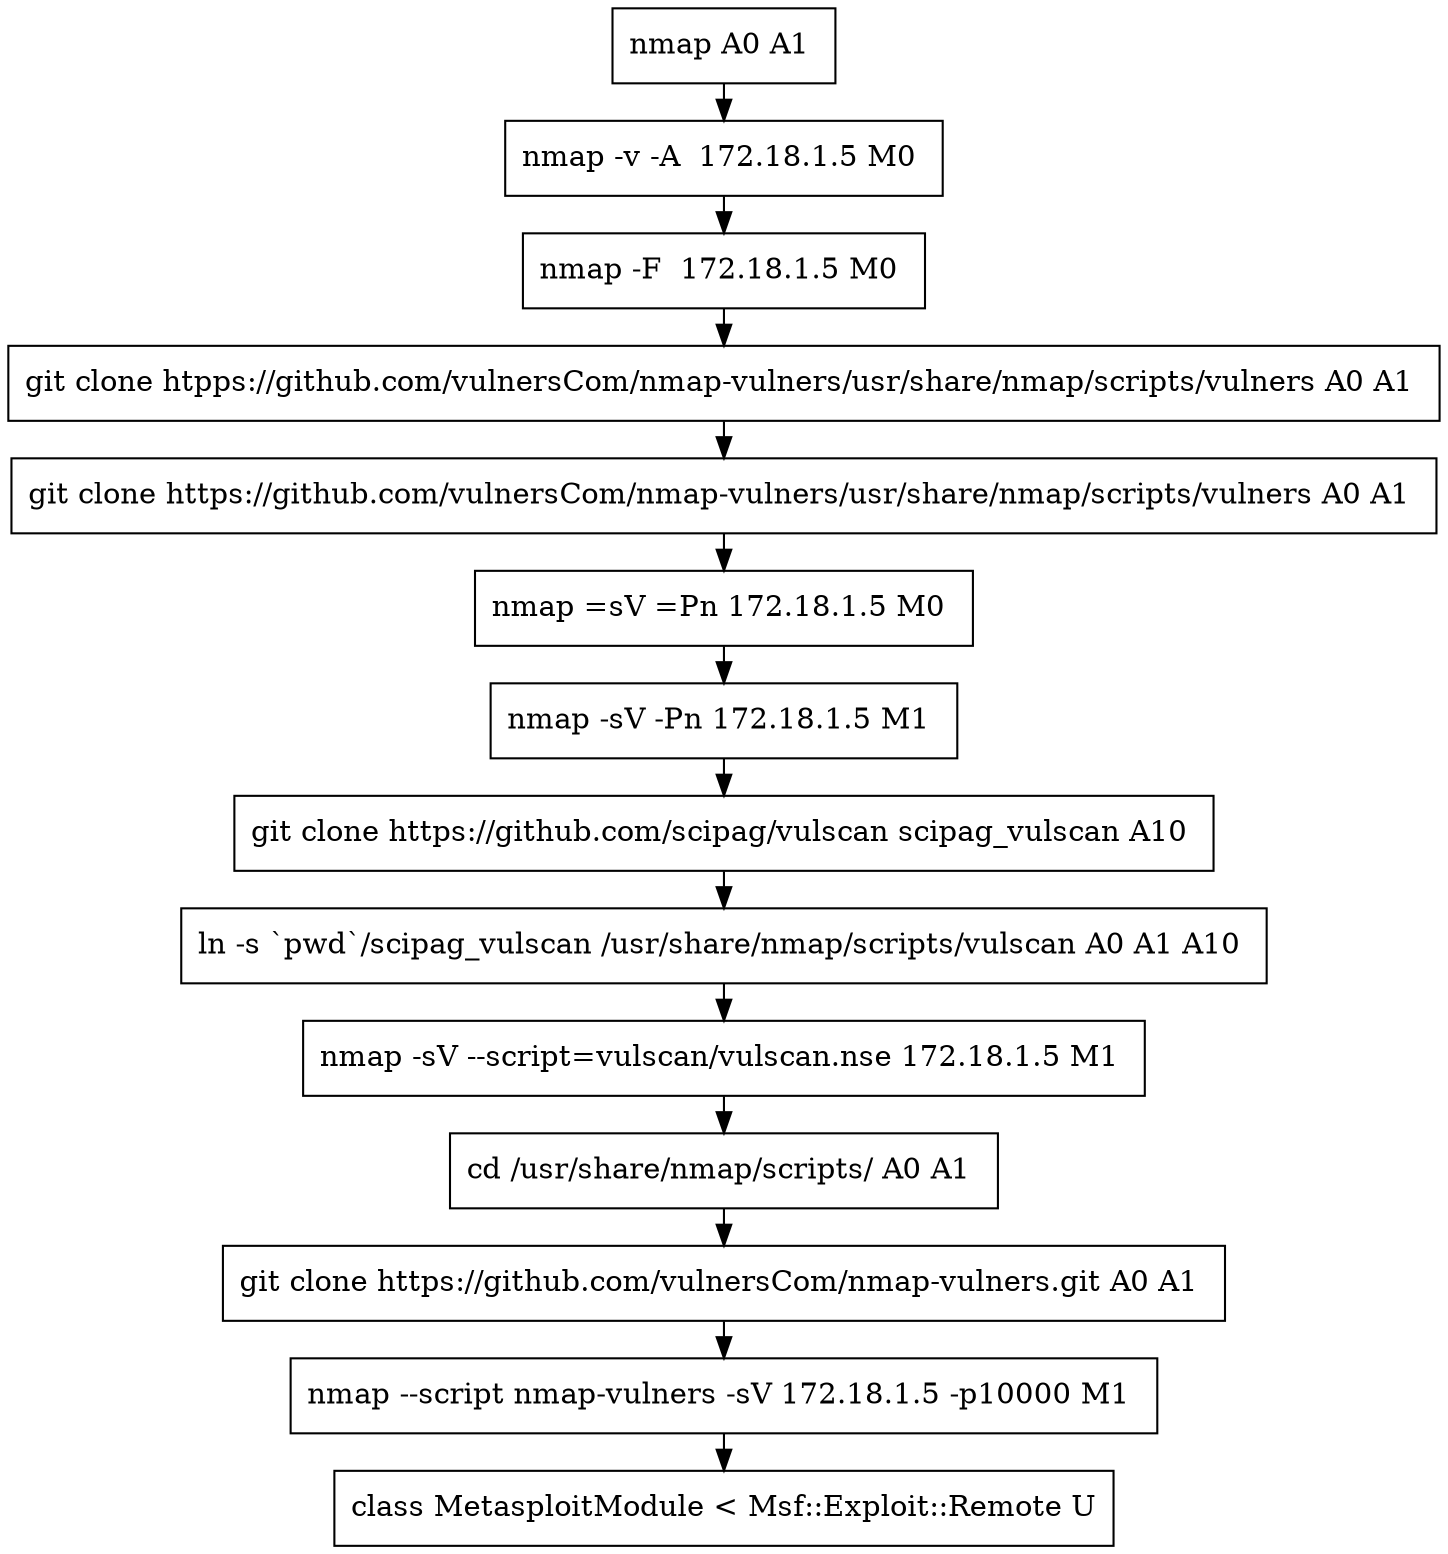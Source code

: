 // creating graph for user: 50
digraph {
	node [shape=box]
	0 [label="nmap A0 A1 "]
	1 [label="nmap -v -A  172.18.1.5 M0 "]
	2 [label="nmap -F  172.18.1.5 M0 "]
	3 [label="git clone htpps://github.com/vulnersCom/nmap-vulners/usr/share/nmap/scripts/vulners A0 A1 "]
	4 [label="git clone https://github.com/vulnersCom/nmap-vulners/usr/share/nmap/scripts/vulners A0 A1 "]
	5 [label="nmap =sV =Pn 172.18.1.5 M0 "]
	6 [label="nmap -sV -Pn 172.18.1.5 M1 "]
	7 [label="git clone https://github.com/scipag/vulscan scipag_vulscan A10 "]
	8 [label="ln -s `pwd`/scipag_vulscan /usr/share/nmap/scripts/vulscan A0 A1 A10 "]
	9 [label="nmap -sV --script=vulscan/vulscan.nse 172.18.1.5 M1 "]
	10 [label="cd /usr/share/nmap/scripts/ A0 A1 "]
	11 [label="git clone https://github.com/vulnersCom/nmap-vulners.git A0 A1 "]
	12 [label="nmap --script nmap-vulners -sV 172.18.1.5 -p10000 M1 "]
	13 [label="class MetasploitModule < Msf::Exploit::Remote U"]
	0 -> 1 [constraint=false]
	1 -> 2 [constraint=false]
	2 -> 3 [constraint=false]
	3 -> 4 [constraint=false]
	4 -> 5 [constraint=false]
	5 -> 6 [constraint=false]
	6 -> 7 [constraint=false]
	7 -> 8 [constraint=false]
	8 -> 9 [constraint=false]
	9 -> 10 [constraint=false]
	10 -> 11 [constraint=false]
	11 -> 12 [constraint=false]
	12 -> 13 [constraint=false]
	rankdir=LR
}
